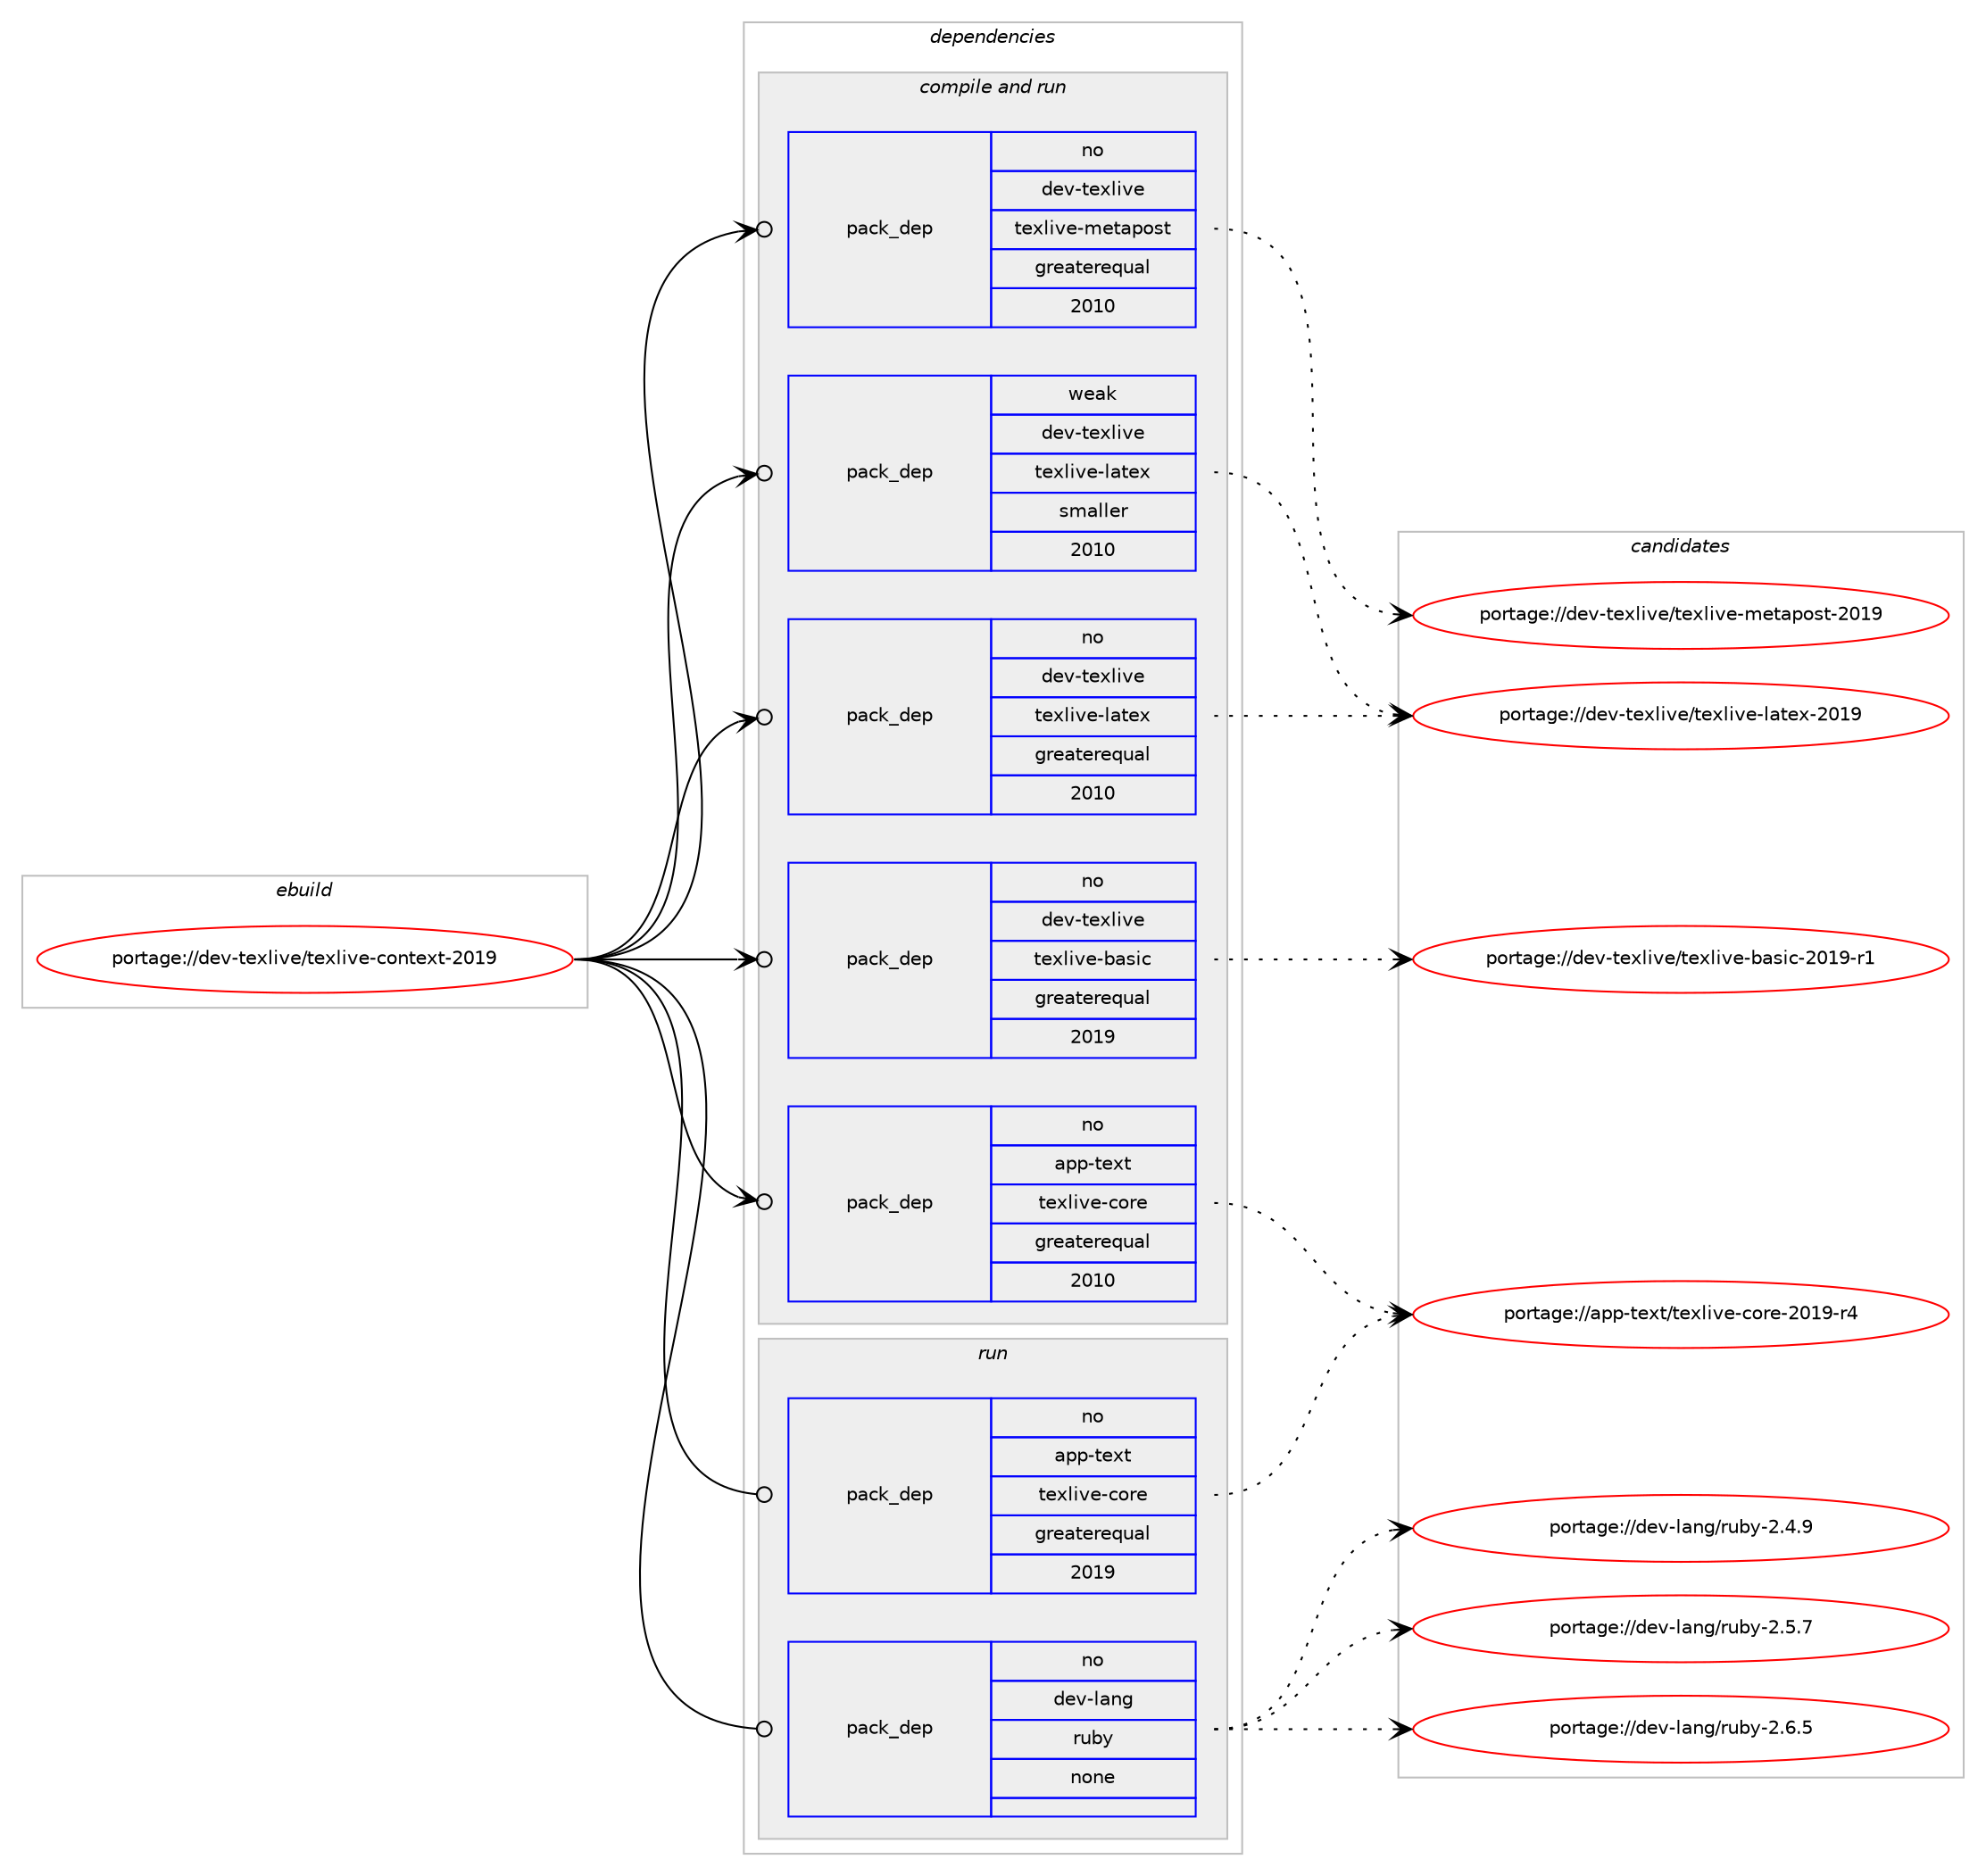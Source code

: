 digraph prolog {

# *************
# Graph options
# *************

newrank=true;
concentrate=true;
compound=true;
graph [rankdir=LR,fontname=Helvetica,fontsize=10,ranksep=1.5];#, ranksep=2.5, nodesep=0.2];
edge  [arrowhead=vee];
node  [fontname=Helvetica,fontsize=10];

# **********
# The ebuild
# **********

subgraph cluster_leftcol {
color=gray;
rank=same;
label=<<i>ebuild</i>>;
id [label="portage://dev-texlive/texlive-context-2019", color=red, width=4, href="../dev-texlive/texlive-context-2019.svg"];
}

# ****************
# The dependencies
# ****************

subgraph cluster_midcol {
color=gray;
label=<<i>dependencies</i>>;
subgraph cluster_compile {
fillcolor="#eeeeee";
style=filled;
label=<<i>compile</i>>;
}
subgraph cluster_compileandrun {
fillcolor="#eeeeee";
style=filled;
label=<<i>compile and run</i>>;
subgraph pack184211 {
dependency258065 [label=<<TABLE BORDER="0" CELLBORDER="1" CELLSPACING="0" CELLPADDING="4" WIDTH="220"><TR><TD ROWSPAN="6" CELLPADDING="30">pack_dep</TD></TR><TR><TD WIDTH="110">no</TD></TR><TR><TD>app-text</TD></TR><TR><TD>texlive-core</TD></TR><TR><TD>greaterequal</TD></TR><TR><TD>2010</TD></TR></TABLE>>, shape=none, color=blue];
}
id:e -> dependency258065:w [weight=20,style="solid",arrowhead="odotvee"];
subgraph pack184212 {
dependency258066 [label=<<TABLE BORDER="0" CELLBORDER="1" CELLSPACING="0" CELLPADDING="4" WIDTH="220"><TR><TD ROWSPAN="6" CELLPADDING="30">pack_dep</TD></TR><TR><TD WIDTH="110">no</TD></TR><TR><TD>dev-texlive</TD></TR><TR><TD>texlive-basic</TD></TR><TR><TD>greaterequal</TD></TR><TR><TD>2019</TD></TR></TABLE>>, shape=none, color=blue];
}
id:e -> dependency258066:w [weight=20,style="solid",arrowhead="odotvee"];
subgraph pack184213 {
dependency258067 [label=<<TABLE BORDER="0" CELLBORDER="1" CELLSPACING="0" CELLPADDING="4" WIDTH="220"><TR><TD ROWSPAN="6" CELLPADDING="30">pack_dep</TD></TR><TR><TD WIDTH="110">no</TD></TR><TR><TD>dev-texlive</TD></TR><TR><TD>texlive-latex</TD></TR><TR><TD>greaterequal</TD></TR><TR><TD>2010</TD></TR></TABLE>>, shape=none, color=blue];
}
id:e -> dependency258067:w [weight=20,style="solid",arrowhead="odotvee"];
subgraph pack184214 {
dependency258068 [label=<<TABLE BORDER="0" CELLBORDER="1" CELLSPACING="0" CELLPADDING="4" WIDTH="220"><TR><TD ROWSPAN="6" CELLPADDING="30">pack_dep</TD></TR><TR><TD WIDTH="110">no</TD></TR><TR><TD>dev-texlive</TD></TR><TR><TD>texlive-metapost</TD></TR><TR><TD>greaterequal</TD></TR><TR><TD>2010</TD></TR></TABLE>>, shape=none, color=blue];
}
id:e -> dependency258068:w [weight=20,style="solid",arrowhead="odotvee"];
subgraph pack184215 {
dependency258069 [label=<<TABLE BORDER="0" CELLBORDER="1" CELLSPACING="0" CELLPADDING="4" WIDTH="220"><TR><TD ROWSPAN="6" CELLPADDING="30">pack_dep</TD></TR><TR><TD WIDTH="110">weak</TD></TR><TR><TD>dev-texlive</TD></TR><TR><TD>texlive-latex</TD></TR><TR><TD>smaller</TD></TR><TR><TD>2010</TD></TR></TABLE>>, shape=none, color=blue];
}
id:e -> dependency258069:w [weight=20,style="solid",arrowhead="odotvee"];
}
subgraph cluster_run {
fillcolor="#eeeeee";
style=filled;
label=<<i>run</i>>;
subgraph pack184216 {
dependency258070 [label=<<TABLE BORDER="0" CELLBORDER="1" CELLSPACING="0" CELLPADDING="4" WIDTH="220"><TR><TD ROWSPAN="6" CELLPADDING="30">pack_dep</TD></TR><TR><TD WIDTH="110">no</TD></TR><TR><TD>app-text</TD></TR><TR><TD>texlive-core</TD></TR><TR><TD>greaterequal</TD></TR><TR><TD>2019</TD></TR></TABLE>>, shape=none, color=blue];
}
id:e -> dependency258070:w [weight=20,style="solid",arrowhead="odot"];
subgraph pack184217 {
dependency258071 [label=<<TABLE BORDER="0" CELLBORDER="1" CELLSPACING="0" CELLPADDING="4" WIDTH="220"><TR><TD ROWSPAN="6" CELLPADDING="30">pack_dep</TD></TR><TR><TD WIDTH="110">no</TD></TR><TR><TD>dev-lang</TD></TR><TR><TD>ruby</TD></TR><TR><TD>none</TD></TR><TR><TD></TD></TR></TABLE>>, shape=none, color=blue];
}
id:e -> dependency258071:w [weight=20,style="solid",arrowhead="odot"];
}
}

# **************
# The candidates
# **************

subgraph cluster_choices {
rank=same;
color=gray;
label=<<i>candidates</i>>;

subgraph choice184211 {
color=black;
nodesep=1;
choiceportage971121124511610112011647116101120108105118101459911111410145504849574511452 [label="portage://app-text/texlive-core-2019-r4", color=red, width=4,href="../app-text/texlive-core-2019-r4.svg"];
dependency258065:e -> choiceportage971121124511610112011647116101120108105118101459911111410145504849574511452:w [style=dotted,weight="100"];
}
subgraph choice184212 {
color=black;
nodesep=1;
choiceportage10010111845116101120108105118101471161011201081051181014598971151059945504849574511449 [label="portage://dev-texlive/texlive-basic-2019-r1", color=red, width=4,href="../dev-texlive/texlive-basic-2019-r1.svg"];
dependency258066:e -> choiceportage10010111845116101120108105118101471161011201081051181014598971151059945504849574511449:w [style=dotted,weight="100"];
}
subgraph choice184213 {
color=black;
nodesep=1;
choiceportage100101118451161011201081051181014711610112010810511810145108971161011204550484957 [label="portage://dev-texlive/texlive-latex-2019", color=red, width=4,href="../dev-texlive/texlive-latex-2019.svg"];
dependency258067:e -> choiceportage100101118451161011201081051181014711610112010810511810145108971161011204550484957:w [style=dotted,weight="100"];
}
subgraph choice184214 {
color=black;
nodesep=1;
choiceportage100101118451161011201081051181014711610112010810511810145109101116971121111151164550484957 [label="portage://dev-texlive/texlive-metapost-2019", color=red, width=4,href="../dev-texlive/texlive-metapost-2019.svg"];
dependency258068:e -> choiceportage100101118451161011201081051181014711610112010810511810145109101116971121111151164550484957:w [style=dotted,weight="100"];
}
subgraph choice184215 {
color=black;
nodesep=1;
choiceportage100101118451161011201081051181014711610112010810511810145108971161011204550484957 [label="portage://dev-texlive/texlive-latex-2019", color=red, width=4,href="../dev-texlive/texlive-latex-2019.svg"];
dependency258069:e -> choiceportage100101118451161011201081051181014711610112010810511810145108971161011204550484957:w [style=dotted,weight="100"];
}
subgraph choice184216 {
color=black;
nodesep=1;
choiceportage971121124511610112011647116101120108105118101459911111410145504849574511452 [label="portage://app-text/texlive-core-2019-r4", color=red, width=4,href="../app-text/texlive-core-2019-r4.svg"];
dependency258070:e -> choiceportage971121124511610112011647116101120108105118101459911111410145504849574511452:w [style=dotted,weight="100"];
}
subgraph choice184217 {
color=black;
nodesep=1;
choiceportage10010111845108971101034711411798121455046524657 [label="portage://dev-lang/ruby-2.4.9", color=red, width=4,href="../dev-lang/ruby-2.4.9.svg"];
choiceportage10010111845108971101034711411798121455046534655 [label="portage://dev-lang/ruby-2.5.7", color=red, width=4,href="../dev-lang/ruby-2.5.7.svg"];
choiceportage10010111845108971101034711411798121455046544653 [label="portage://dev-lang/ruby-2.6.5", color=red, width=4,href="../dev-lang/ruby-2.6.5.svg"];
dependency258071:e -> choiceportage10010111845108971101034711411798121455046524657:w [style=dotted,weight="100"];
dependency258071:e -> choiceportage10010111845108971101034711411798121455046534655:w [style=dotted,weight="100"];
dependency258071:e -> choiceportage10010111845108971101034711411798121455046544653:w [style=dotted,weight="100"];
}
}

}
